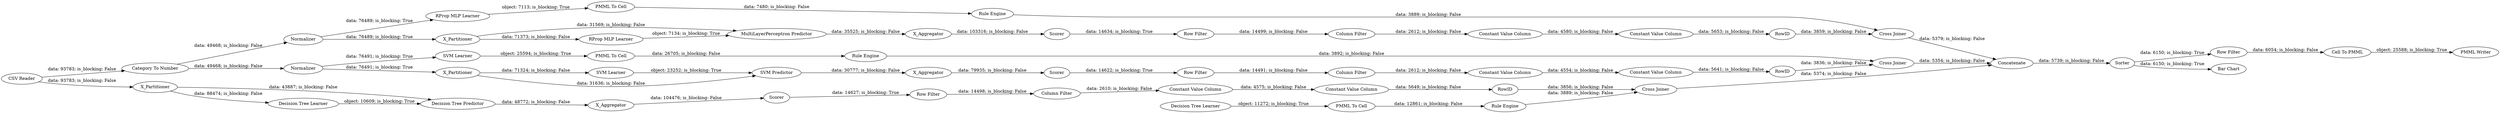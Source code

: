 digraph {
	"-6043174828735146046_33" [label="SVM Learner"]
	"-3256314346769529510_38" [label="Cross Joiner"]
	"-3256314346769529510_39" [label=Normalizer]
	"2409027346376222253_7" [label=X_Aggregator]
	"6355379320774081425_22" [label="PMML To Cell"]
	"2419901643841657403_31" [label="SVM Learner"]
	"6355379320774081425_35" [label="RProp MLP Learner"]
	"-7265576228051610622_293" [label=RowID]
	"2419901643841657403_7" [label=X_Aggregator]
	"-3256314346769529510_32" [label="MultiLayerPerceptron Predictor"]
	"-1114253654541603221_292" [label="Constant Value Column"]
	"-6043174828735146046_34" [label="PMML To Cell"]
	"233789062826886358_58" [label="Category To Number"]
	"-3256314346769529510_31" [label="RProp MLP Learner"]
	"-3256314346769529510_40" [label=Scorer]
	"-1114253654541603221_9" [label="Row Filter"]
	"2419901643841657403_41" [label=Scorer]
	"-3256314346769529510_2" [label=X_Partitioner]
	"3415843189448056454_292" [label="Constant Value Column"]
	"3415843189448056454_293" [label=RowID]
	"2419901643841657403_2" [label=X_Partitioner]
	"-7265576228051610622_9" [label="Row Filter"]
	"233789062826886358_53" [label="Row Filter"]
	"233789062826886358_1" [label="CSV Reader"]
	"5509808159891016746_34" [label="Rule Engine"]
	"-3256314346769529510_7" [label=X_Aggregator]
	"233789062826886358_52" [label=Sorter]
	"2409027346376222253_32" [label="Decision Tree Predictor"]
	"2419901643841657403_39" [label="Cross Joiner"]
	"-6043174828735146046_35" [label="Rule Engine"]
	"2409027346376222253_39" [label=Scorer]
	"233789062826886358_64" [label="Bar Chart"]
	"-1114253654541603221_293" [label=RowID]
	"-1114253654541603221_290" [label="Constant Value Column"]
	"-7265576228051610622_292" [label="Constant Value Column"]
	"2409027346376222253_38" [label="Cross Joiner"]
	"3415843189448056454_9" [label="Row Filter"]
	"-7265576228051610622_290" [label="Constant Value Column"]
	"233789062826886358_63" [label="PMML Writer"]
	"3415843189448056454_290" [label="Constant Value Column"]
	"2419901643841657403_40" [label=Normalizer]
	"6355379320774081425_34" [label="Rule Engine"]
	"233789062826886358_62" [label=Concatenate]
	"5509808159891016746_28" [label="PMML To Cell"]
	"3415843189448056454_294" [label="Column Filter"]
	"5509808159891016746_33" [label="Decision Tree Learner"]
	"2409027346376222253_2" [label=X_Partitioner]
	"2409027346376222253_31" [label="Decision Tree Learner"]
	"-7265576228051610622_294" [label="Column Filter"]
	"233789062826886358_54" [label="Cell To PMML"]
	"2419901643841657403_32" [label="SVM Predictor"]
	"-1114253654541603221_294" [label="Column Filter"]
	"233789062826886358_1" -> "233789062826886358_58" [label="data: 93783; is_blocking: False"]
	"-3256314346769529510_2" -> "-3256314346769529510_32" [label="data: 31569; is_blocking: False"]
	"6355379320774081425_35" -> "6355379320774081425_22" [label="object: 7113; is_blocking: True"]
	"-1114253654541603221_292" -> "-1114253654541603221_293" [label="data: 5653; is_blocking: False"]
	"6355379320774081425_22" -> "6355379320774081425_34" [label="data: 7480; is_blocking: False"]
	"-3256314346769529510_39" -> "6355379320774081425_35" [label="data: 76489; is_blocking: True"]
	"2419901643841657403_40" -> "-6043174828735146046_33" [label="data: 76491; is_blocking: True"]
	"-6043174828735146046_34" -> "-6043174828735146046_35" [label="data: 26705; is_blocking: False"]
	"-3256314346769529510_32" -> "-3256314346769529510_7" [label="data: 35525; is_blocking: False"]
	"233789062826886358_53" -> "233789062826886358_54" [label="data: 6054; is_blocking: False"]
	"2409027346376222253_39" -> "-7265576228051610622_9" [label="data: 14627; is_blocking: True"]
	"-7265576228051610622_292" -> "-7265576228051610622_293" [label="data: 5649; is_blocking: False"]
	"2419901643841657403_41" -> "3415843189448056454_9" [label="data: 14622; is_blocking: True"]
	"2419901643841657403_2" -> "2419901643841657403_32" [label="data: 31636; is_blocking: False"]
	"3415843189448056454_290" -> "3415843189448056454_292" [label="data: 4554; is_blocking: False"]
	"-3256314346769529510_40" -> "-1114253654541603221_9" [label="data: 14634; is_blocking: True"]
	"5509808159891016746_33" -> "5509808159891016746_28" [label="object: 11272; is_blocking: True"]
	"6355379320774081425_34" -> "-3256314346769529510_38" [label="data: 3889; is_blocking: False"]
	"2409027346376222253_2" -> "2409027346376222253_31" [label="data: 88474; is_blocking: False"]
	"-3256314346769529510_31" -> "-3256314346769529510_32" [label="object: 7134; is_blocking: True"]
	"2409027346376222253_7" -> "2409027346376222253_39" [label="data: 104476; is_blocking: False"]
	"-1114253654541603221_294" -> "-1114253654541603221_290" [label="data: 2612; is_blocking: False"]
	"-7265576228051610622_9" -> "-7265576228051610622_294" [label="data: 14498; is_blocking: False"]
	"-7265576228051610622_294" -> "-7265576228051610622_290" [label="data: 2610; is_blocking: False"]
	"3415843189448056454_9" -> "3415843189448056454_294" [label="data: 14491; is_blocking: False"]
	"2419901643841657403_7" -> "2419901643841657403_41" [label="data: 79935; is_blocking: False"]
	"-1114253654541603221_293" -> "-3256314346769529510_38" [label="data: 3859; is_blocking: False"]
	"3415843189448056454_292" -> "3415843189448056454_293" [label="data: 5641; is_blocking: False"]
	"-3256314346769529510_39" -> "-3256314346769529510_2" [label="data: 76489; is_blocking: True"]
	"2409027346376222253_31" -> "2409027346376222253_32" [label="object: 10609; is_blocking: True"]
	"2419901643841657403_2" -> "2419901643841657403_31" [label="data: 71324; is_blocking: False"]
	"2419901643841657403_31" -> "2419901643841657403_32" [label="object: 23252; is_blocking: True"]
	"233789062826886358_52" -> "233789062826886358_53" [label="data: 6150; is_blocking: True"]
	"233789062826886358_54" -> "233789062826886358_63" [label="object: 25588; is_blocking: True"]
	"-3256314346769529510_38" -> "233789062826886358_62" [label="data: 5379; is_blocking: False"]
	"-6043174828735146046_33" -> "-6043174828735146046_34" [label="object: 25594; is_blocking: True"]
	"2409027346376222253_2" -> "2409027346376222253_32" [label="data: 43887; is_blocking: False"]
	"3415843189448056454_294" -> "3415843189448056454_290" [label="data: 2612; is_blocking: False"]
	"5509808159891016746_28" -> "5509808159891016746_34" [label="data: 12861; is_blocking: False"]
	"2419901643841657403_39" -> "233789062826886358_62" [label="data: 5354; is_blocking: False"]
	"-3256314346769529510_7" -> "-3256314346769529510_40" [label="data: 103316; is_blocking: False"]
	"-7265576228051610622_290" -> "-7265576228051610622_292" [label="data: 4575; is_blocking: False"]
	"2409027346376222253_38" -> "233789062826886358_62" [label="data: 5374; is_blocking: False"]
	"-6043174828735146046_35" -> "2419901643841657403_39" [label="data: 3892; is_blocking: False"]
	"233789062826886358_52" -> "233789062826886358_64" [label="data: 6150; is_blocking: True"]
	"3415843189448056454_293" -> "2419901643841657403_39" [label="data: 3836; is_blocking: False"]
	"2409027346376222253_32" -> "2409027346376222253_7" [label="data: 48772; is_blocking: False"]
	"5509808159891016746_34" -> "2409027346376222253_38" [label="data: 3889; is_blocking: False"]
	"233789062826886358_58" -> "-3256314346769529510_39" [label="data: 49468; is_blocking: False"]
	"-1114253654541603221_290" -> "-1114253654541603221_292" [label="data: 4580; is_blocking: False"]
	"233789062826886358_58" -> "2419901643841657403_40" [label="data: 49468; is_blocking: False"]
	"233789062826886358_1" -> "2409027346376222253_2" [label="data: 93783; is_blocking: False"]
	"233789062826886358_62" -> "233789062826886358_52" [label="data: 5739; is_blocking: False"]
	"-1114253654541603221_9" -> "-1114253654541603221_294" [label="data: 14499; is_blocking: False"]
	"2419901643841657403_40" -> "2419901643841657403_2" [label="data: 76491; is_blocking: True"]
	"-3256314346769529510_2" -> "-3256314346769529510_31" [label="data: 71373; is_blocking: False"]
	"2419901643841657403_32" -> "2419901643841657403_7" [label="data: 30777; is_blocking: False"]
	"-7265576228051610622_293" -> "2409027346376222253_38" [label="data: 3856; is_blocking: False"]
	rankdir=LR
}
